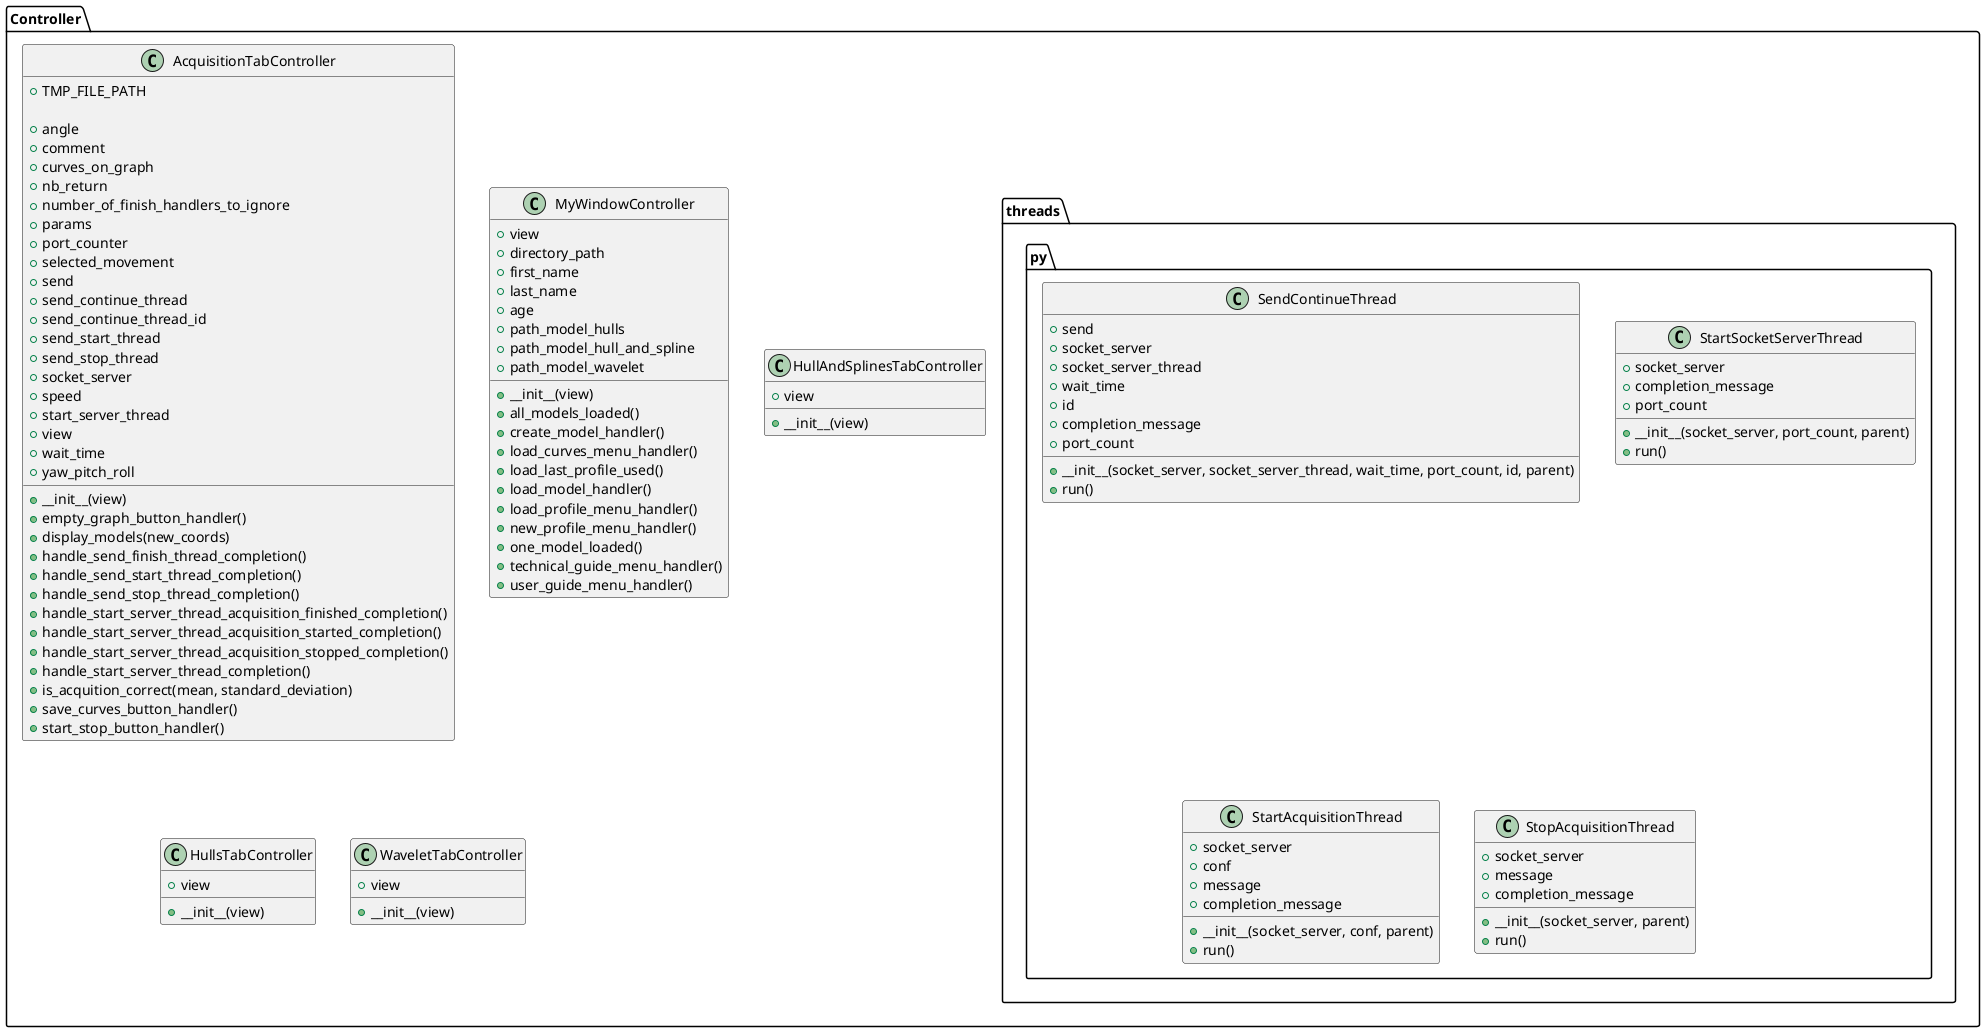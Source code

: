 @startuml

package Controller {
		class AcquisitionTabController{
			+ TMP_FILE_PATH

	        + angle
	        + comment  
	        + curves_on_graph
	        + nb_return
	        + number_of_finish_handlers_to_ignore
	        + params             
	        + port_counter
	        + selected_movement
	        + send             
	        + send_continue_thread
	        + send_continue_thread_id
	        + send_start_thread
	        + send_stop_thread 
	        + socket_server
	        + speed
	        + start_server_thread
		    + view
	        + wait_time
	        + yaw_pitch_roll

	        + __init__(view)
	        + empty_graph_button_handler()
	        + display_models(new_coords)
	        + handle_send_finish_thread_completion()
	        + handle_send_start_thread_completion()
	        + handle_send_stop_thread_completion()
	        + handle_start_server_thread_acquisition_finished_completion()
	        + handle_start_server_thread_acquisition_started_completion()
	        + handle_start_server_thread_acquisition_stopped_completion()
	        + handle_start_server_thread_completion()
	        + is_acquition_correct(mean, standard_deviation)
	        + save_curves_button_handler()
	        + start_stop_button_handler()
		}

	class MyWindowController {
	    + view           
        + directory_path 
        + first_name     
        + last_name      
        + age       
        + path_model_hulls           
        + path_model_hull_and_spline 
        + path_model_wavelet        

        + __init__(view)
        + all_models_loaded()
        + create_model_handler()
        + load_curves_menu_handler()
        + load_last_profile_used()
        + load_model_handler()
        + load_profile_menu_handler()
        + new_profile_menu_handler()
        + one_model_loaded()
        + technical_guide_menu_handler()
        + user_guide_menu_handler()
	}

	class HullAndSplinesTabController {
		+ view

		+ __init__(view)
	} 


	class HullsTabController {
		+ view

		+ __init__(view)
	}

	class WaveletTabController {
		+ view

		+ __init__(view)
	}

	package threads.py {
		class SendContinueThread {
			+ send 
	        + socket_server 
	        + socket_server_thread
	        + wait_time 
	        + id 
	        + completion_message
	        + port_count 

	        + __init__(socket_server, socket_server_thread, wait_time, port_count, id, parent)
	        + run()
		}

		class StartSocketServerThread {
			+ socket_server
		    + completion_message
		    + port_count 

		    +  __init__(socket_server, port_count, parent)
		    + run()
		}

		class StartAcquisitionThread {
			+ socket_server
	        + conf 
	        + message
	        + completion_message

	        + __init__(socket_server, conf, parent)
	        + run()
		}

		class StopAcquisitionThread {
			+ socket_server
	        + message 
	        + completion_message

	        + __init__(socket_server, parent)
	        + run()
		}
	}
}


@enduml

/////////////////////////////////


@startuml



package Model {
	class FileManager {
		+ add_profile_used(profile_name)
		+ create_directory(directory_name)
		+ create_file_with_curves(directory, data, param)
		+ create_last_profile_used_file()
		+ get_all_directories()
		+ get_all_directory_files(directory_path_string)
		+ get_coord(file_path)
		+ get_coord_from_all_directories(list_dir)
		+ get_file_name_from_absolute_path(absolute_path)
		+ get_param_from_file(file_path)
	}

	class Hulls {
		+ add_edge(edges, edge_points, coords, i, j)
		+ alpha_shape(points, alpha)
		+ build_set_for_hull(array_data, bins, threshold)
		+ compare_to_model(new_acq, model, size_grid=[100,30], alpha=3.0)
		+ create_model(array_data, type_model, bins=None, size_grid=None, alpha=None, labels=None)
		+ discrete_hull(x, y, size_grid, alpha)
		+ hull_distance(polyA, polyB)
		+ load_model(file_path)
		+ matching_grid(polygon, axis=[0,1,0,1], npts_grid=[100,20])
		+ plot_discrete_hull(grid, grid_pts, hull)
		+ points_in_area(x_coords, y_coords, xlims, ylims)
		+ pts_out_poly(poly, pts)
		+ save_model(list_dir, file_name, patho_patients=None)
		+ train_test_model(dataset, labels)
	}


	class HullAndSplines {
		+ compare_to_model(new_acq, model)
		+ plot_hull_spline(hull, spline, curve, type_motion)
		+ save_model(list_dir, file_name)
		+ load_model(file_path)
	}

	class MyUtils {
		+ array2MP(pts)
		+ get_axes(list_coord, axes)
		+ check_letter(x)
		+ RGBA_arg()
		+ coord2points(data)
		+ normalize(yaw_l, pitch_l, roll_l, type_norm='global')
		+ preprocess_data(array_data, type_norm='global')
	}

	class PlotCanvas {
		+ figure
        + axes 
        + title

        +  __init__(parent=None, width=5, height=4, dpi=100, title="No title")
        + plot(data_x, data_y, legend="", color="red")
        + plot_polygon_MP(polygon)
        + plot_discrete_hull(grid, grid_pts, hull)
        + plot_hull_spline(hull, spline, curve, type_motion):
        + plot_final_time(new_coord, mean_coords, nb_window, norm=1)
	}

	class PlotSerie {
		+ get_all_correlate(dir_name, norm=1, mode='same')
		+ get_all_fourier(dir_name, norm=1)
		+ get_all_wavelet(dir_name, type_wavelet='morl', norm=1)
		+ get_list_directory(dir_name)
		+ get_correlate(pitch_l, yaw_l, roll_l, mode='same')
		+ get_fourier(pitch_l, yaw_l, roll_l)
		+ get_wavelet(pitch_l, yaw_l, roll_l, type_wavelet)
		+ normalize(pitch_l, yaw_l, roll_l)
		+ plot_all(dir_name, type_plot, type_wavelet='morl', norm=1, save=0)
		+ plot_all_superposed_fourier(dir_name, norm=1, save=0)
		+ plot_all_superposed_correlate(dir_name, norm=1, save=0, mode='same')
		+ plot_all_superposed_wavelet(dir_name, type_wavelet='morl', norm=1, save=0)
		+ plot_data(pitch_l, yaw_l, roll_l)
		+ plot_one(current_file, type_plot, type_wavelet='morl', norm=1, save=0)
		+ save_fig(fig, res_split, norm, type_plot)
	}

	class PlotTest 
	class PlotTime {
		+ get_all_param(array_data)
		+ get_list_data(array_data)
		+ get_list_patient(dir_name)
		+ get_same_param_data(array_data, movement, angle, speed, nb_return, wait_time)
		+ get_time_mean(array_data, list_param)
		+ load_model(model_path)
		+ plot_final_time(current_file, array_data, list_param, norm=1)
		+ save_model(list_patient, file_name, norm=True)
	}

	package SocketServer {
		class PortCount {
			+ starting_port
        	+ port 
        	+ ending_port

        	+ __init__(starting_port)
        	+ get_port()
        	+ reset()
		}

		class SocketServer {
			+ _s

			+ __init__()
			+ start(host, port_counter)
			+ send(message)
			+ receive()
			+ detach()
			+ close()
		}
	}

	class Splines {
		+ compute_difference_list_motion(angle_x)
		+ create_model(array_data)
		+ detect_cycles(diff_l,list_angle)
		+ distance_curve_to_spline(curve, spline, indices_curve)
		+ distance_to_spline(pt, spline)
		+ get_control_points(angle_x, angle_y, step)
		+ interpolate_spline(list_coord, nb_points=150, step=20)
		+ mean_control_points(cycles_x, cycles_y)
		+ positive_values(array)
		+ score_model(list_coord, xs, ys, indices_change)
	}
	class TestSerie
	class TestSplines
}

@enduml


package View {
	class AcquisitionTab {
		+ parent                
        + main_window_controller
        + acquisition_controller
        + gridLayoutWidget   
        + sock_serv 
        + has_been_drawn
        + gridLayout         
        + canvas_up_right    
        + canvas_down_right  
        + canvas_down_left   
        + verticalLayout              
        + horizontalLayout_nom_prenom 
        + horizontalLayout_mvt        
        + horizontalLayout_angle      
        + horizontalLayout_speed      
        + horizontalLayout_return     
        + horizontalLayout_wait_time  
        + horizontalLayout_start_save 
        + horizontalLayout_empty_graph
        + label_nom_prenom  
        + label_comment     
        + label_mvt_selected
        + label_angle      
        + label_speed      
        + label_nb_return  
        + label_wait_time  
        + text_area_comment
        + text_angle    
        + text_speed    
        + text_nb_return
        + text_wait_time
        + comboBox 
        + available_movements
        + startStopButton  
        + saveButton       
        + emptyGraph        
        + connected
        + profile_loaded

        + __init__(parent, main_window_controller)
        + add_comment(hour_parameters, comments)
        + clear_graph()
        + draw_curves(list_curves, directory_path)
        + get_curves_on_graph()
        + retranslate_ui()
        + setup_ui()
        + update_ui(enable, first_name, last_name, age)
	}

	class CurvesDialog {
        + already_selected_curves
        + buttonBox
		+ directory_path     
        + listView 
        + model
        + parent                 
        + scrollArea
        + vertical_layout

        + get_selected_curves()
        + get_result(directory_path, already_selected_curves)
        + retranslate_ui()
        + {static} setup_ui()
	}

	class HullsTab {
        + canvas_left_modeling 
        + canvas_right_modeling
        + grid_layout
		+ hulls_controller   
        + label_pitch    
        + label_roll     
        + label_healthy  
        + left_vertical_layout
        + my_window_controller
        + parent 
        + right_vertical_layout

        + __init__(window, my_window_controller)
        + clear_graph()
        + retranslate_ui()
        + setup_ui()
	}

	class ModelGeneratorDialog {
        + already_selected_model_generator
        + buttonBox 
        + horizontal_layout_model_name   
        + horizontal_layout_select_all   
        + label_model_name
        + listView 
        + model 
		+ parent
        + select_all_button
        + scrollArea
        + text_model_name 
        + vertical_layout                
        + unselect_all_button

        + __init__(model_generator_dialog, already_selected_profiles)
        + get_model_name()
        + {static} get_result(already_selected_profiles)
        + get_selected_directories()
        + ok_handler()
        + retranslate_ui()
        + select_all_button_handler()
        + setup_ui()
        + unselect_all_button_handler()
	}

	class MyWindow {
        + action_create_model    
        + action_load_profile    
        + action_load_curves     
        + action_load_model      
        + action_new_profile     
        + action_user_documentation
        + action_technical_documentation
        + last_profiles_actions
        + last_profiles_used     
        + menubar            
        + menu_curves        
        + menu_profile       
        + menu_last_profile  
        + menu_model         
        + menu_about         
		+ my_window_controller  
        + parent                
        + tabs
        + tab_acquisition    
        + tab_hull_and_splines
        + tab_hulls           
        + tab_wavelet         
        + statusbar 

        + __init__(model_generator_dialog, already_selected_profiles)
        + retranslate_ui()
        + setup_ui()
        + update_ui(enable, first_name="Prénom", last_name="Nom", age="XX")
        + 
	}

	class NewProfileDialog {
        + buttonBox
        + gridLayoutWidget
        + gridLayout 
        + label_age 
        + label_first_name
        + label_last_name
        + text_age
        + text_last_name 
        + text_first_name 
		+ parent 

		+ get_age()
		+ get_first_name()
		+ {static} get_info()
		+ get_last_name()
		+ ok_handler()
		+ retranslate_ui()
		+ setup_ui()
	}

	class SplineAndHull {
        + canvas_left_modeling    
        + canvas_right_modeling
        + grid_layout
		+ hulls_and_splines_controller 
        + label_pitch
        + label_left_rate
        + label_left_rate_value
        + label_left_variability
        + label_left_variability_score
        + label_roll                  
        + label_right_rate            
        + label_right_rate_value      
        + label_right_variability     
        + label_right_variability_score
        + label_healthy
        + left_vertical_layout
        + left_horizontal_rate_layout
        + left_horizontal_score_layout
        + my_window_controller       
        + parent 
        + right_vertical_layout
        + right_horizontal_rate_layout
        + right_horizontal_score_layout

        + __init__(window, my_window_controller)
        + clear_graph()
        + retranslate_ui()
        + setup_ui()
	}

	class Wavelet {
        + canvas_up_left_modeling
        + canvas_up_right_modeling
        + canvas_down_left_modeling   
        + canvas_down_right_modeling
        + grid_layout 
        + my_window_controller  
        + parent 
		+ wavelet_tab_controller

		+  __init__(window, my_window_controller)
		+ clear_graph()
        + retranslate_ui()
		+ setup_ui()
	}
} 

@enduml